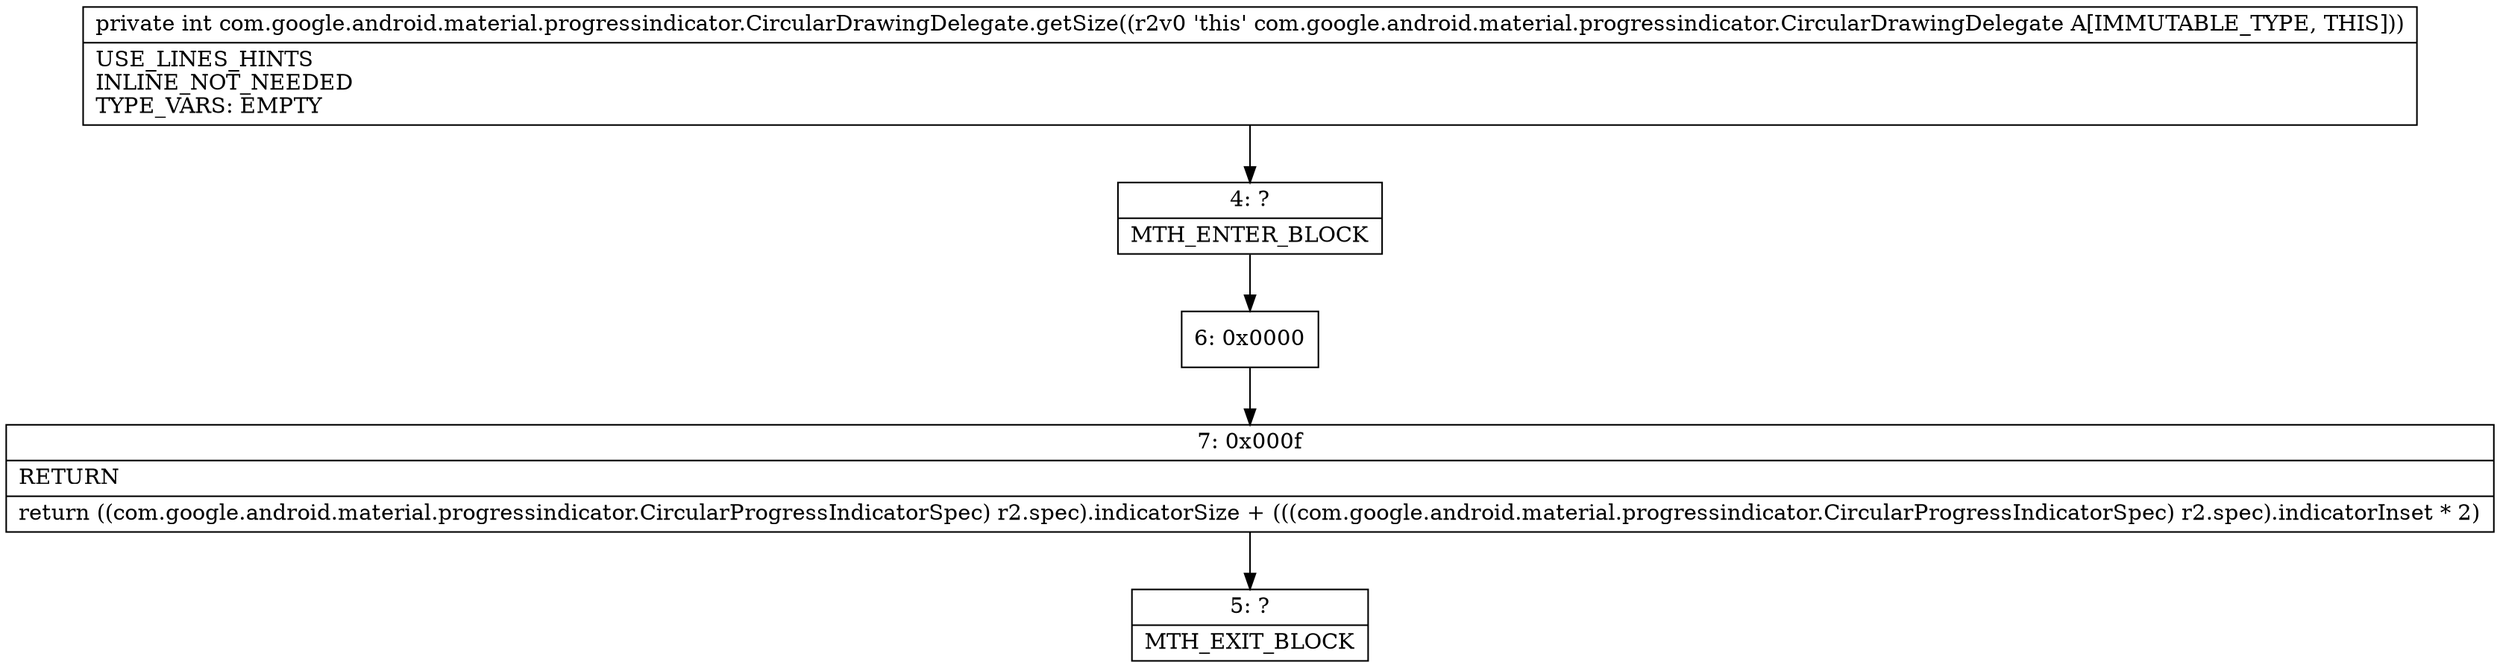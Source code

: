 digraph "CFG forcom.google.android.material.progressindicator.CircularDrawingDelegate.getSize()I" {
Node_4 [shape=record,label="{4\:\ ?|MTH_ENTER_BLOCK\l}"];
Node_6 [shape=record,label="{6\:\ 0x0000}"];
Node_7 [shape=record,label="{7\:\ 0x000f|RETURN\l|return ((com.google.android.material.progressindicator.CircularProgressIndicatorSpec) r2.spec).indicatorSize + (((com.google.android.material.progressindicator.CircularProgressIndicatorSpec) r2.spec).indicatorInset * 2)\l}"];
Node_5 [shape=record,label="{5\:\ ?|MTH_EXIT_BLOCK\l}"];
MethodNode[shape=record,label="{private int com.google.android.material.progressindicator.CircularDrawingDelegate.getSize((r2v0 'this' com.google.android.material.progressindicator.CircularDrawingDelegate A[IMMUTABLE_TYPE, THIS]))  | USE_LINES_HINTS\lINLINE_NOT_NEEDED\lTYPE_VARS: EMPTY\l}"];
MethodNode -> Node_4;Node_4 -> Node_6;
Node_6 -> Node_7;
Node_7 -> Node_5;
}

